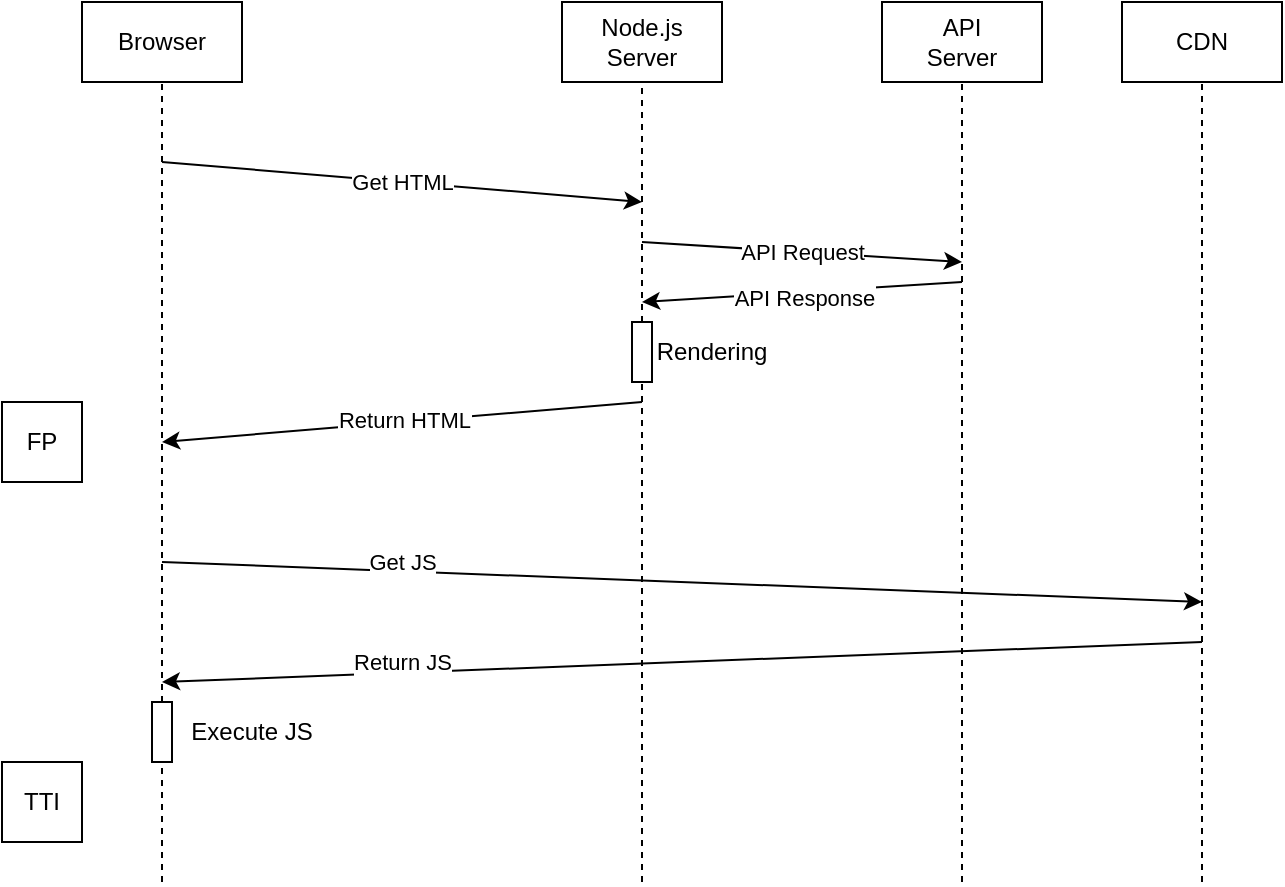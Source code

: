 <mxfile version="20.0.1" type="github">
  <diagram id="i3TFm-feYtzfVzxHVhGZ" name="Page-1">
    <mxGraphModel dx="1634" dy="868" grid="1" gridSize="10" guides="1" tooltips="1" connect="1" arrows="1" fold="1" page="1" pageScale="1" pageWidth="850" pageHeight="1100" math="0" shadow="0">
      <root>
        <mxCell id="0" />
        <mxCell id="1" parent="0" />
        <mxCell id="Kl6waVznljFiOYPxmJQ3-1" value="Browser" style="rounded=0;whiteSpace=wrap;html=1;" vertex="1" parent="1">
          <mxGeometry x="80" y="40" width="80" height="40" as="geometry" />
        </mxCell>
        <mxCell id="Kl6waVznljFiOYPxmJQ3-2" value="Node.js Server" style="rounded=0;whiteSpace=wrap;html=1;" vertex="1" parent="1">
          <mxGeometry x="320" y="40" width="80" height="40" as="geometry" />
        </mxCell>
        <mxCell id="Kl6waVznljFiOYPxmJQ3-5" value="" style="endArrow=none;dashed=1;html=1;rounded=0;entryX=0.5;entryY=1;entryDx=0;entryDy=0;startArrow=none;" edge="1" parent="1" source="Kl6waVznljFiOYPxmJQ3-23" target="Kl6waVznljFiOYPxmJQ3-1">
          <mxGeometry width="50" height="50" relative="1" as="geometry">
            <mxPoint x="120" y="480" as="sourcePoint" />
            <mxPoint x="450" y="420" as="targetPoint" />
          </mxGeometry>
        </mxCell>
        <mxCell id="Kl6waVznljFiOYPxmJQ3-6" value="" style="endArrow=none;dashed=1;html=1;rounded=0;entryX=0.5;entryY=1;entryDx=0;entryDy=0;startArrow=none;" edge="1" parent="1" source="Kl6waVznljFiOYPxmJQ3-14" target="Kl6waVznljFiOYPxmJQ3-2">
          <mxGeometry width="50" height="50" relative="1" as="geometry">
            <mxPoint x="360" y="480" as="sourcePoint" />
            <mxPoint x="380" y="110" as="targetPoint" />
          </mxGeometry>
        </mxCell>
        <mxCell id="Kl6waVznljFiOYPxmJQ3-7" value="Get HTML" style="endArrow=classic;html=1;rounded=0;" edge="1" parent="1">
          <mxGeometry width="50" height="50" relative="1" as="geometry">
            <mxPoint x="120" y="120" as="sourcePoint" />
            <mxPoint x="360" y="140" as="targetPoint" />
          </mxGeometry>
        </mxCell>
        <mxCell id="Kl6waVznljFiOYPxmJQ3-8" value="API&lt;br&gt;Server" style="rounded=0;whiteSpace=wrap;html=1;" vertex="1" parent="1">
          <mxGeometry x="480" y="40" width="80" height="40" as="geometry" />
        </mxCell>
        <mxCell id="Kl6waVznljFiOYPxmJQ3-9" value="" style="endArrow=none;dashed=1;html=1;rounded=0;entryX=0.5;entryY=1;entryDx=0;entryDy=0;" edge="1" parent="1" target="Kl6waVznljFiOYPxmJQ3-8">
          <mxGeometry width="50" height="50" relative="1" as="geometry">
            <mxPoint x="520" y="480" as="sourcePoint" />
            <mxPoint x="370" y="90" as="targetPoint" />
          </mxGeometry>
        </mxCell>
        <mxCell id="Kl6waVznljFiOYPxmJQ3-10" value="" style="endArrow=classic;html=1;rounded=0;" edge="1" parent="1">
          <mxGeometry width="50" height="50" relative="1" as="geometry">
            <mxPoint x="360" y="240" as="sourcePoint" />
            <mxPoint x="120" y="260" as="targetPoint" />
          </mxGeometry>
        </mxCell>
        <mxCell id="Kl6waVznljFiOYPxmJQ3-17" value="Return HTML" style="edgeLabel;html=1;align=center;verticalAlign=middle;resizable=0;points=[];" vertex="1" connectable="0" parent="Kl6waVznljFiOYPxmJQ3-10">
          <mxGeometry x="-0.009" y="-1" relative="1" as="geometry">
            <mxPoint as="offset" />
          </mxGeometry>
        </mxCell>
        <mxCell id="Kl6waVznljFiOYPxmJQ3-11" value="API Request" style="endArrow=classic;html=1;rounded=0;" edge="1" parent="1">
          <mxGeometry width="50" height="50" relative="1" as="geometry">
            <mxPoint x="360" y="160" as="sourcePoint" />
            <mxPoint x="520" y="170" as="targetPoint" />
          </mxGeometry>
        </mxCell>
        <mxCell id="Kl6waVznljFiOYPxmJQ3-12" value="" style="endArrow=classic;html=1;rounded=0;" edge="1" parent="1">
          <mxGeometry width="50" height="50" relative="1" as="geometry">
            <mxPoint x="520" y="180" as="sourcePoint" />
            <mxPoint x="360" y="190" as="targetPoint" />
          </mxGeometry>
        </mxCell>
        <mxCell id="Kl6waVznljFiOYPxmJQ3-13" value="API Response" style="edgeLabel;html=1;align=center;verticalAlign=middle;resizable=0;points=[];" vertex="1" connectable="0" parent="Kl6waVznljFiOYPxmJQ3-12">
          <mxGeometry x="0.288" y="1" relative="1" as="geometry">
            <mxPoint x="23" as="offset" />
          </mxGeometry>
        </mxCell>
        <mxCell id="Kl6waVznljFiOYPxmJQ3-14" value="" style="rounded=0;whiteSpace=wrap;html=1;" vertex="1" parent="1">
          <mxGeometry x="355" y="200" width="10" height="30" as="geometry" />
        </mxCell>
        <mxCell id="Kl6waVznljFiOYPxmJQ3-15" value="" style="endArrow=none;dashed=1;html=1;rounded=0;entryX=0.5;entryY=1;entryDx=0;entryDy=0;" edge="1" parent="1" target="Kl6waVznljFiOYPxmJQ3-14">
          <mxGeometry width="50" height="50" relative="1" as="geometry">
            <mxPoint x="360" y="480" as="sourcePoint" />
            <mxPoint x="360" y="80" as="targetPoint" />
          </mxGeometry>
        </mxCell>
        <mxCell id="Kl6waVznljFiOYPxmJQ3-16" value="Rendering" style="text;html=1;strokeColor=none;fillColor=none;align=center;verticalAlign=middle;whiteSpace=wrap;rounded=0;" vertex="1" parent="1">
          <mxGeometry x="365" y="200" width="60" height="30" as="geometry" />
        </mxCell>
        <mxCell id="Kl6waVznljFiOYPxmJQ3-18" value="FP" style="rounded=0;whiteSpace=wrap;html=1;" vertex="1" parent="1">
          <mxGeometry x="40" y="240" width="40" height="40" as="geometry" />
        </mxCell>
        <mxCell id="Kl6waVznljFiOYPxmJQ3-19" value="Get JS" style="endArrow=classic;html=1;rounded=0;" edge="1" parent="1">
          <mxGeometry x="-0.539" y="5" width="50" height="50" relative="1" as="geometry">
            <mxPoint x="120" y="320" as="sourcePoint" />
            <mxPoint x="640" y="340" as="targetPoint" />
            <mxPoint as="offset" />
          </mxGeometry>
        </mxCell>
        <mxCell id="Kl6waVznljFiOYPxmJQ3-20" value="CDN" style="rounded=0;whiteSpace=wrap;html=1;" vertex="1" parent="1">
          <mxGeometry x="600" y="40" width="80" height="40" as="geometry" />
        </mxCell>
        <mxCell id="Kl6waVznljFiOYPxmJQ3-21" value="" style="endArrow=none;dashed=1;html=1;rounded=0;entryX=0.5;entryY=1;entryDx=0;entryDy=0;" edge="1" parent="1" target="Kl6waVznljFiOYPxmJQ3-20">
          <mxGeometry width="50" height="50" relative="1" as="geometry">
            <mxPoint x="640" y="480" as="sourcePoint" />
            <mxPoint x="639.5" y="100" as="targetPoint" />
          </mxGeometry>
        </mxCell>
        <mxCell id="Kl6waVznljFiOYPxmJQ3-22" value="Return JS" style="endArrow=classic;html=1;rounded=0;" edge="1" parent="1">
          <mxGeometry x="0.538" y="-5" width="50" height="50" relative="1" as="geometry">
            <mxPoint x="640" y="360" as="sourcePoint" />
            <mxPoint x="120" y="380" as="targetPoint" />
            <mxPoint as="offset" />
          </mxGeometry>
        </mxCell>
        <mxCell id="Kl6waVznljFiOYPxmJQ3-23" value="" style="rounded=0;whiteSpace=wrap;html=1;" vertex="1" parent="1">
          <mxGeometry x="115" y="390" width="10" height="30" as="geometry" />
        </mxCell>
        <mxCell id="Kl6waVznljFiOYPxmJQ3-24" value="" style="endArrow=none;dashed=1;html=1;rounded=0;entryX=0.5;entryY=1;entryDx=0;entryDy=0;" edge="1" parent="1" target="Kl6waVznljFiOYPxmJQ3-23">
          <mxGeometry width="50" height="50" relative="1" as="geometry">
            <mxPoint x="120" y="480" as="sourcePoint" />
            <mxPoint x="120" y="80" as="targetPoint" />
          </mxGeometry>
        </mxCell>
        <mxCell id="Kl6waVznljFiOYPxmJQ3-25" value="Execute JS" style="text;html=1;strokeColor=none;fillColor=none;align=center;verticalAlign=middle;whiteSpace=wrap;rounded=0;" vertex="1" parent="1">
          <mxGeometry x="125" y="390" width="80" height="30" as="geometry" />
        </mxCell>
        <mxCell id="Kl6waVznljFiOYPxmJQ3-26" value="TTI" style="rounded=0;whiteSpace=wrap;html=1;" vertex="1" parent="1">
          <mxGeometry x="40" y="420" width="40" height="40" as="geometry" />
        </mxCell>
      </root>
    </mxGraphModel>
  </diagram>
</mxfile>
